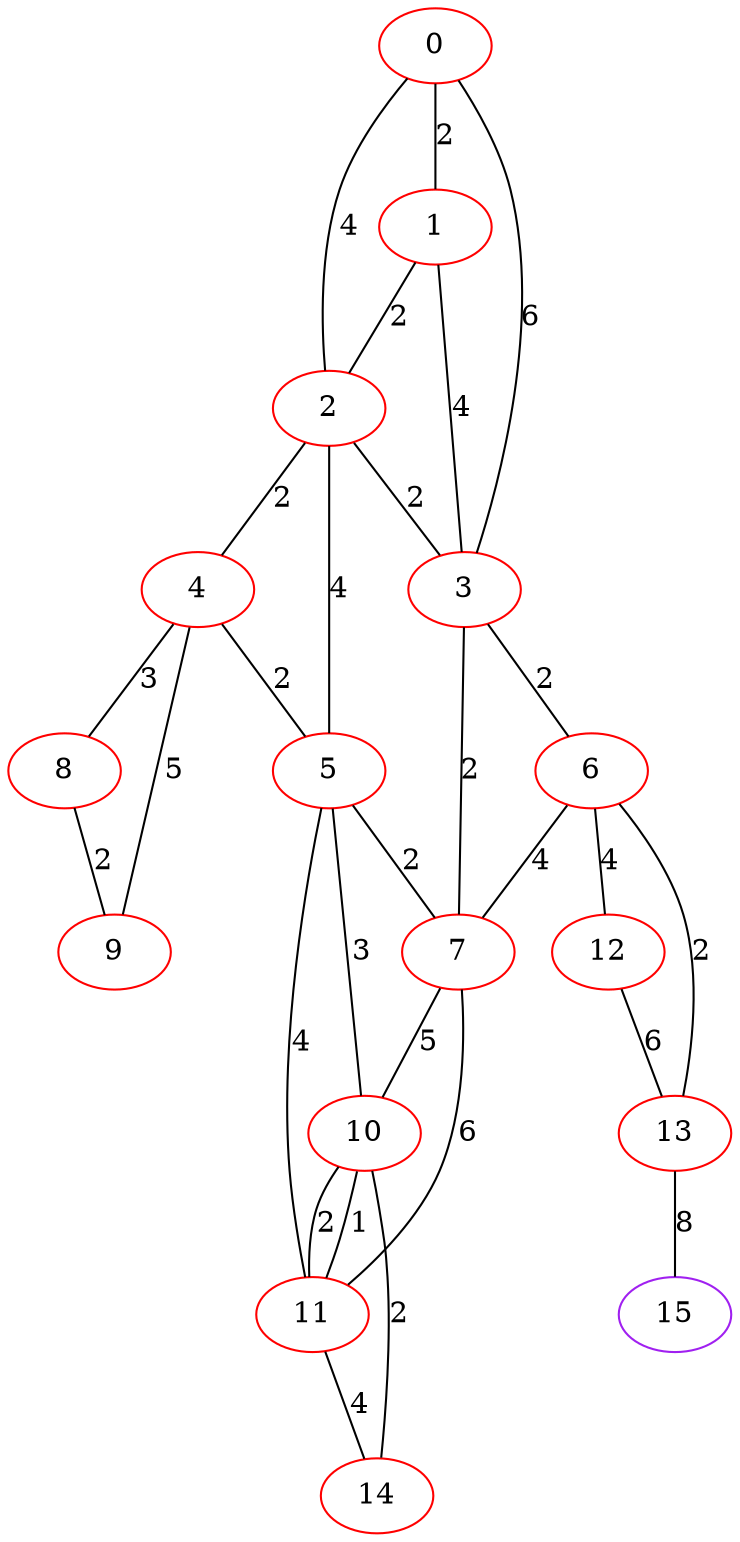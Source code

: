 graph "" {
0 [color=red, weight=1];
1 [color=red, weight=1];
2 [color=red, weight=1];
3 [color=red, weight=1];
4 [color=red, weight=1];
5 [color=red, weight=1];
6 [color=red, weight=1];
7 [color=red, weight=1];
8 [color=red, weight=1];
9 [color=red, weight=1];
10 [color=red, weight=1];
11 [color=red, weight=1];
12 [color=red, weight=1];
13 [color=red, weight=1];
14 [color=red, weight=1];
15 [color=purple, weight=4];
0 -- 1  [key=0, label=2];
0 -- 2  [key=0, label=4];
0 -- 3  [key=0, label=6];
1 -- 2  [key=0, label=2];
1 -- 3  [key=0, label=4];
2 -- 3  [key=0, label=2];
2 -- 4  [key=0, label=2];
2 -- 5  [key=0, label=4];
3 -- 6  [key=0, label=2];
3 -- 7  [key=0, label=2];
4 -- 8  [key=0, label=3];
4 -- 9  [key=0, label=5];
4 -- 5  [key=0, label=2];
5 -- 10  [key=0, label=3];
5 -- 11  [key=0, label=4];
5 -- 7  [key=0, label=2];
6 -- 12  [key=0, label=4];
6 -- 13  [key=0, label=2];
6 -- 7  [key=0, label=4];
7 -- 10  [key=0, label=5];
7 -- 11  [key=0, label=6];
8 -- 9  [key=0, label=2];
10 -- 11  [key=0, label=1];
10 -- 11  [key=1, label=2];
10 -- 14  [key=0, label=2];
11 -- 14  [key=0, label=4];
12 -- 13  [key=0, label=6];
13 -- 15  [key=0, label=8];
}
